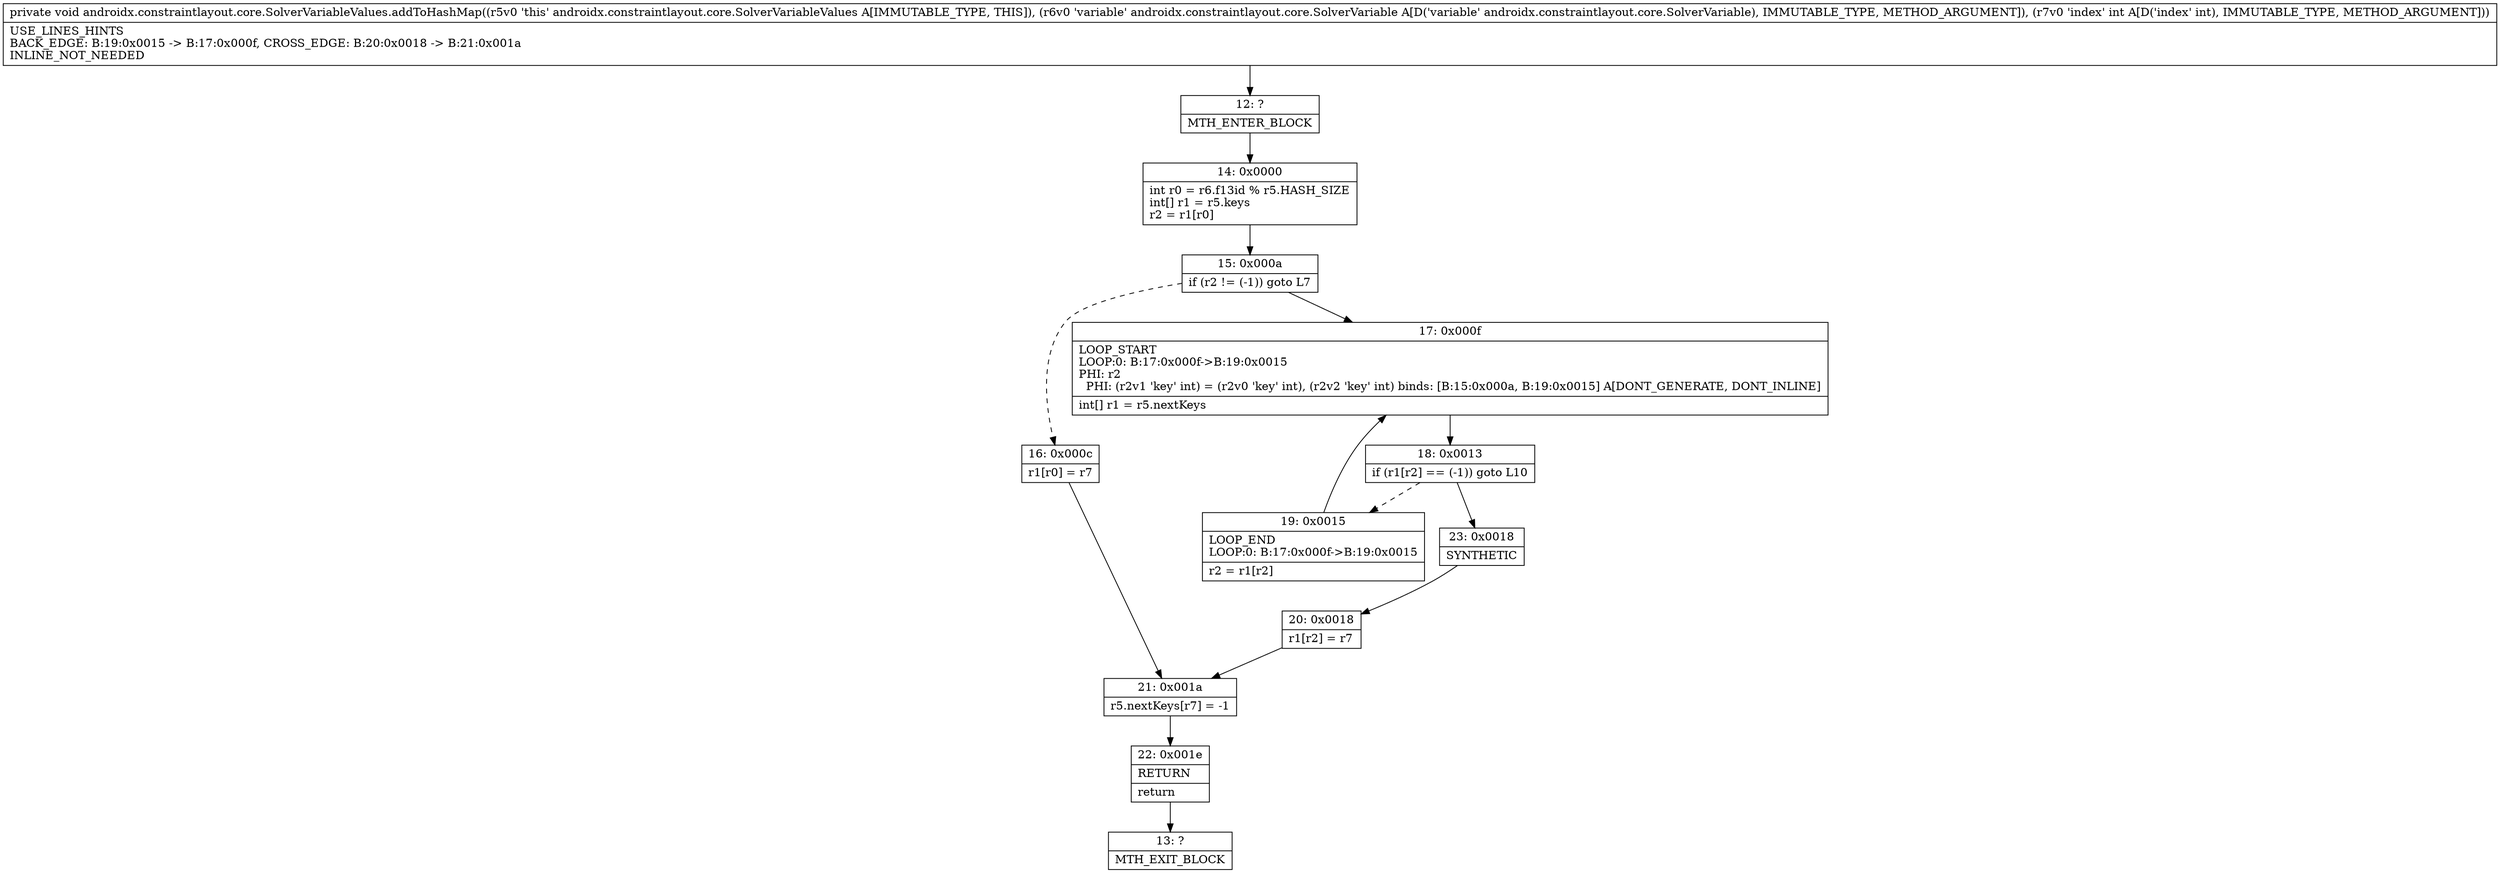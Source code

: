 digraph "CFG forandroidx.constraintlayout.core.SolverVariableValues.addToHashMap(Landroidx\/constraintlayout\/core\/SolverVariable;I)V" {
Node_12 [shape=record,label="{12\:\ ?|MTH_ENTER_BLOCK\l}"];
Node_14 [shape=record,label="{14\:\ 0x0000|int r0 = r6.f13id % r5.HASH_SIZE\lint[] r1 = r5.keys\lr2 = r1[r0]\l}"];
Node_15 [shape=record,label="{15\:\ 0x000a|if (r2 != (\-1)) goto L7\l}"];
Node_16 [shape=record,label="{16\:\ 0x000c|r1[r0] = r7\l}"];
Node_21 [shape=record,label="{21\:\ 0x001a|r5.nextKeys[r7] = \-1\l}"];
Node_22 [shape=record,label="{22\:\ 0x001e|RETURN\l|return\l}"];
Node_13 [shape=record,label="{13\:\ ?|MTH_EXIT_BLOCK\l}"];
Node_17 [shape=record,label="{17\:\ 0x000f|LOOP_START\lLOOP:0: B:17:0x000f\-\>B:19:0x0015\lPHI: r2 \l  PHI: (r2v1 'key' int) = (r2v0 'key' int), (r2v2 'key' int) binds: [B:15:0x000a, B:19:0x0015] A[DONT_GENERATE, DONT_INLINE]\l|int[] r1 = r5.nextKeys\l}"];
Node_18 [shape=record,label="{18\:\ 0x0013|if (r1[r2] == (\-1)) goto L10\l}"];
Node_19 [shape=record,label="{19\:\ 0x0015|LOOP_END\lLOOP:0: B:17:0x000f\-\>B:19:0x0015\l|r2 = r1[r2]\l}"];
Node_23 [shape=record,label="{23\:\ 0x0018|SYNTHETIC\l}"];
Node_20 [shape=record,label="{20\:\ 0x0018|r1[r2] = r7\l}"];
MethodNode[shape=record,label="{private void androidx.constraintlayout.core.SolverVariableValues.addToHashMap((r5v0 'this' androidx.constraintlayout.core.SolverVariableValues A[IMMUTABLE_TYPE, THIS]), (r6v0 'variable' androidx.constraintlayout.core.SolverVariable A[D('variable' androidx.constraintlayout.core.SolverVariable), IMMUTABLE_TYPE, METHOD_ARGUMENT]), (r7v0 'index' int A[D('index' int), IMMUTABLE_TYPE, METHOD_ARGUMENT]))  | USE_LINES_HINTS\lBACK_EDGE: B:19:0x0015 \-\> B:17:0x000f, CROSS_EDGE: B:20:0x0018 \-\> B:21:0x001a\lINLINE_NOT_NEEDED\l}"];
MethodNode -> Node_12;Node_12 -> Node_14;
Node_14 -> Node_15;
Node_15 -> Node_16[style=dashed];
Node_15 -> Node_17;
Node_16 -> Node_21;
Node_21 -> Node_22;
Node_22 -> Node_13;
Node_17 -> Node_18;
Node_18 -> Node_19[style=dashed];
Node_18 -> Node_23;
Node_19 -> Node_17;
Node_23 -> Node_20;
Node_20 -> Node_21;
}

